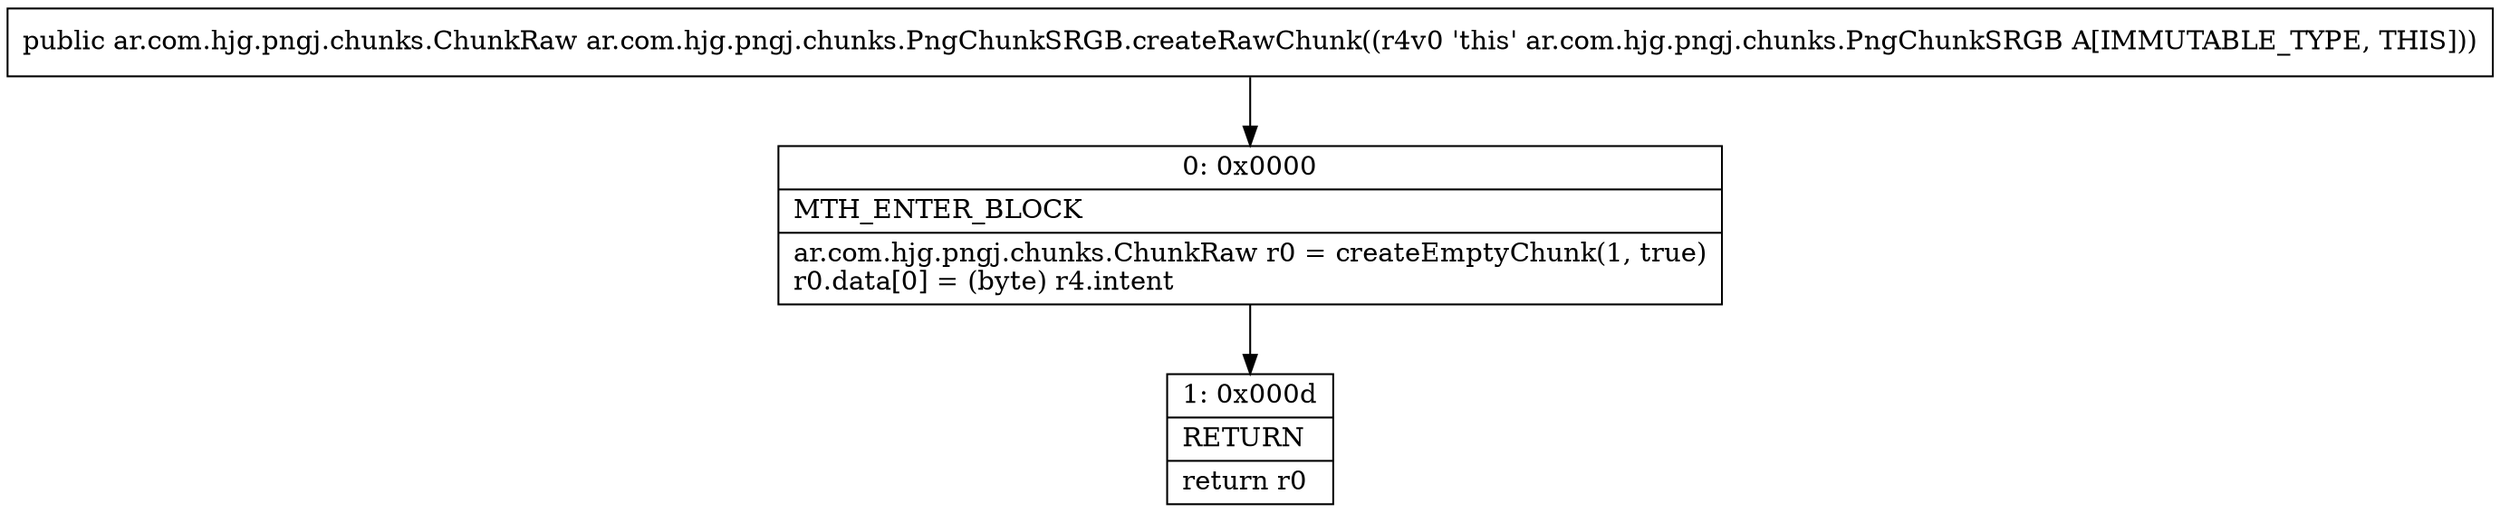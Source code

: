 digraph "CFG forar.com.hjg.pngj.chunks.PngChunkSRGB.createRawChunk()Lar\/com\/hjg\/pngj\/chunks\/ChunkRaw;" {
Node_0 [shape=record,label="{0\:\ 0x0000|MTH_ENTER_BLOCK\l|ar.com.hjg.pngj.chunks.ChunkRaw r0 = createEmptyChunk(1, true)\lr0.data[0] = (byte) r4.intent\l}"];
Node_1 [shape=record,label="{1\:\ 0x000d|RETURN\l|return r0\l}"];
MethodNode[shape=record,label="{public ar.com.hjg.pngj.chunks.ChunkRaw ar.com.hjg.pngj.chunks.PngChunkSRGB.createRawChunk((r4v0 'this' ar.com.hjg.pngj.chunks.PngChunkSRGB A[IMMUTABLE_TYPE, THIS])) }"];
MethodNode -> Node_0;
Node_0 -> Node_1;
}

